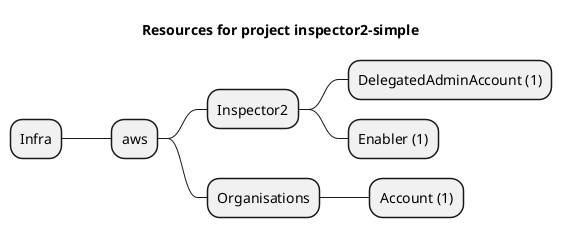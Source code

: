@startmindmap
title Resources for project inspector2-simple
skinparam monochrome true
+ Infra
++ aws
+++ Inspector2
++++ DelegatedAdminAccount (1)
++++ Enabler (1)
+++ Organisations
++++ Account (1)
@endmindmap
